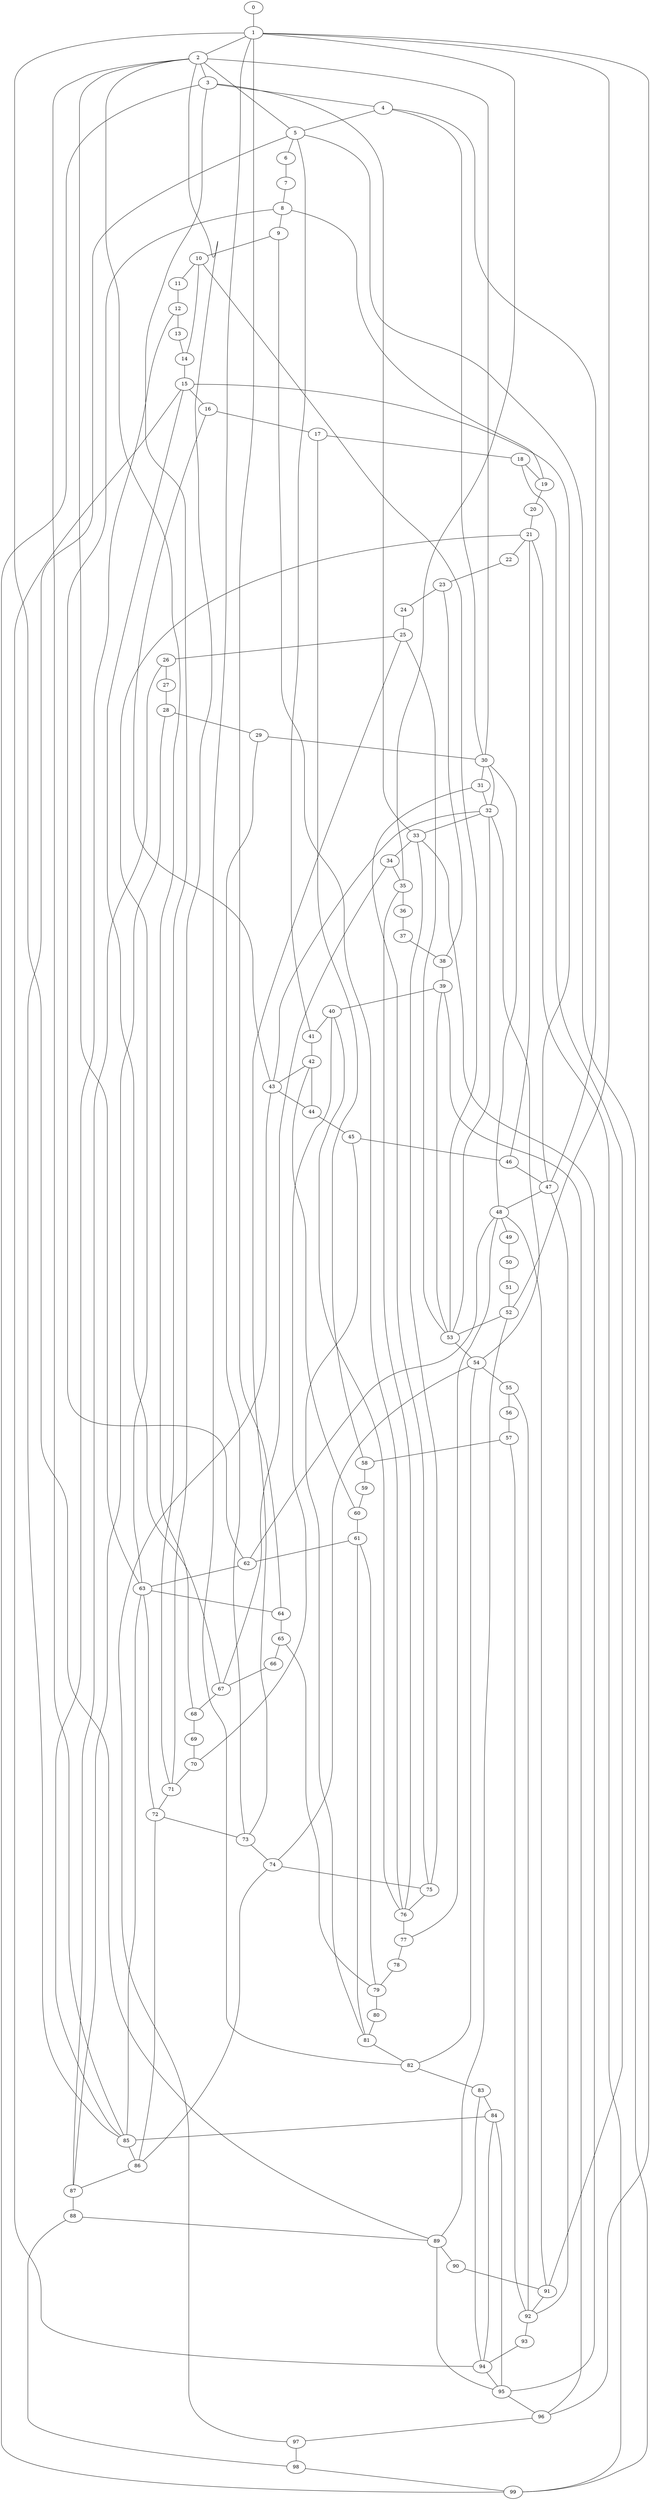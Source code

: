 
graph graphname {
    0 -- 1
1 -- 2
1 -- 64
1 -- 82
1 -- 35
1 -- 89
1 -- 96
1 -- 52
2 -- 3
2 -- 71
2 -- 63
2 -- 85
2 -- 30
2 -- 68
2 -- 5
3 -- 4
3 -- 99
3 -- 33
3 -- 71
4 -- 5
4 -- 47
4 -- 30
5 -- 6
5 -- 85
5 -- 41
5 -- 99
6 -- 7
7 -- 8
8 -- 9
8 -- 19
8 -- 62
9 -- 10
9 -- 76
10 -- 11
10 -- 53
10 -- 14
11 -- 12
12 -- 13
12 -- 85
13 -- 14
14 -- 15
15 -- 16
15 -- 67
15 -- 47
15 -- 94
16 -- 17
16 -- 43
17 -- 18
17 -- 58
18 -- 19
18 -- 91
19 -- 20
20 -- 21
21 -- 22
21 -- 46
21 -- 99
21 -- 63
22 -- 23
23 -- 24
23 -- 38
24 -- 25
25 -- 26
25 -- 53
25 -- 73
26 -- 27
26 -- 87
27 -- 28
28 -- 29
28 -- 87
29 -- 30
29 -- 73
30 -- 31
30 -- 32
30 -- 48
31 -- 32
31 -- 75
32 -- 33
32 -- 54
32 -- 53
32 -- 43
33 -- 34
33 -- 95
33 -- 75
34 -- 35
34 -- 67
35 -- 36
35 -- 76
36 -- 37
37 -- 38
38 -- 39
39 -- 40
39 -- 96
39 -- 53
40 -- 41
40 -- 70
40 -- 76
41 -- 42
42 -- 43
42 -- 44
42 -- 60
43 -- 44
43 -- 97
44 -- 45
45 -- 46
45 -- 81
46 -- 47
47 -- 48
47 -- 92
48 -- 49
48 -- 62
48 -- 91
48 -- 77
49 -- 50
50 -- 51
51 -- 52
52 -- 53
52 -- 89
53 -- 54
54 -- 55
54 -- 82
54 -- 74
55 -- 56
55 -- 92
56 -- 57
57 -- 58
57 -- 92
58 -- 59
59 -- 60
60 -- 61
61 -- 62
61 -- 81
61 -- 79
62 -- 63
63 -- 64
63 -- 72
63 -- 85
64 -- 65
65 -- 66
65 -- 79
66 -- 67
67 -- 68
68 -- 69
69 -- 70
70 -- 71
71 -- 72
72 -- 73
72 -- 86
73 -- 74
74 -- 75
74 -- 86
75 -- 76
76 -- 77
77 -- 78
78 -- 79
79 -- 80
80 -- 81
81 -- 82
82 -- 83
83 -- 84
83 -- 94
84 -- 85
84 -- 94
84 -- 95
85 -- 86
86 -- 87
87 -- 88
88 -- 89
88 -- 98
89 -- 90
89 -- 95
90 -- 91
91 -- 92
92 -- 93
93 -- 94
94 -- 95
95 -- 96
96 -- 97
97 -- 98
98 -- 99

}
